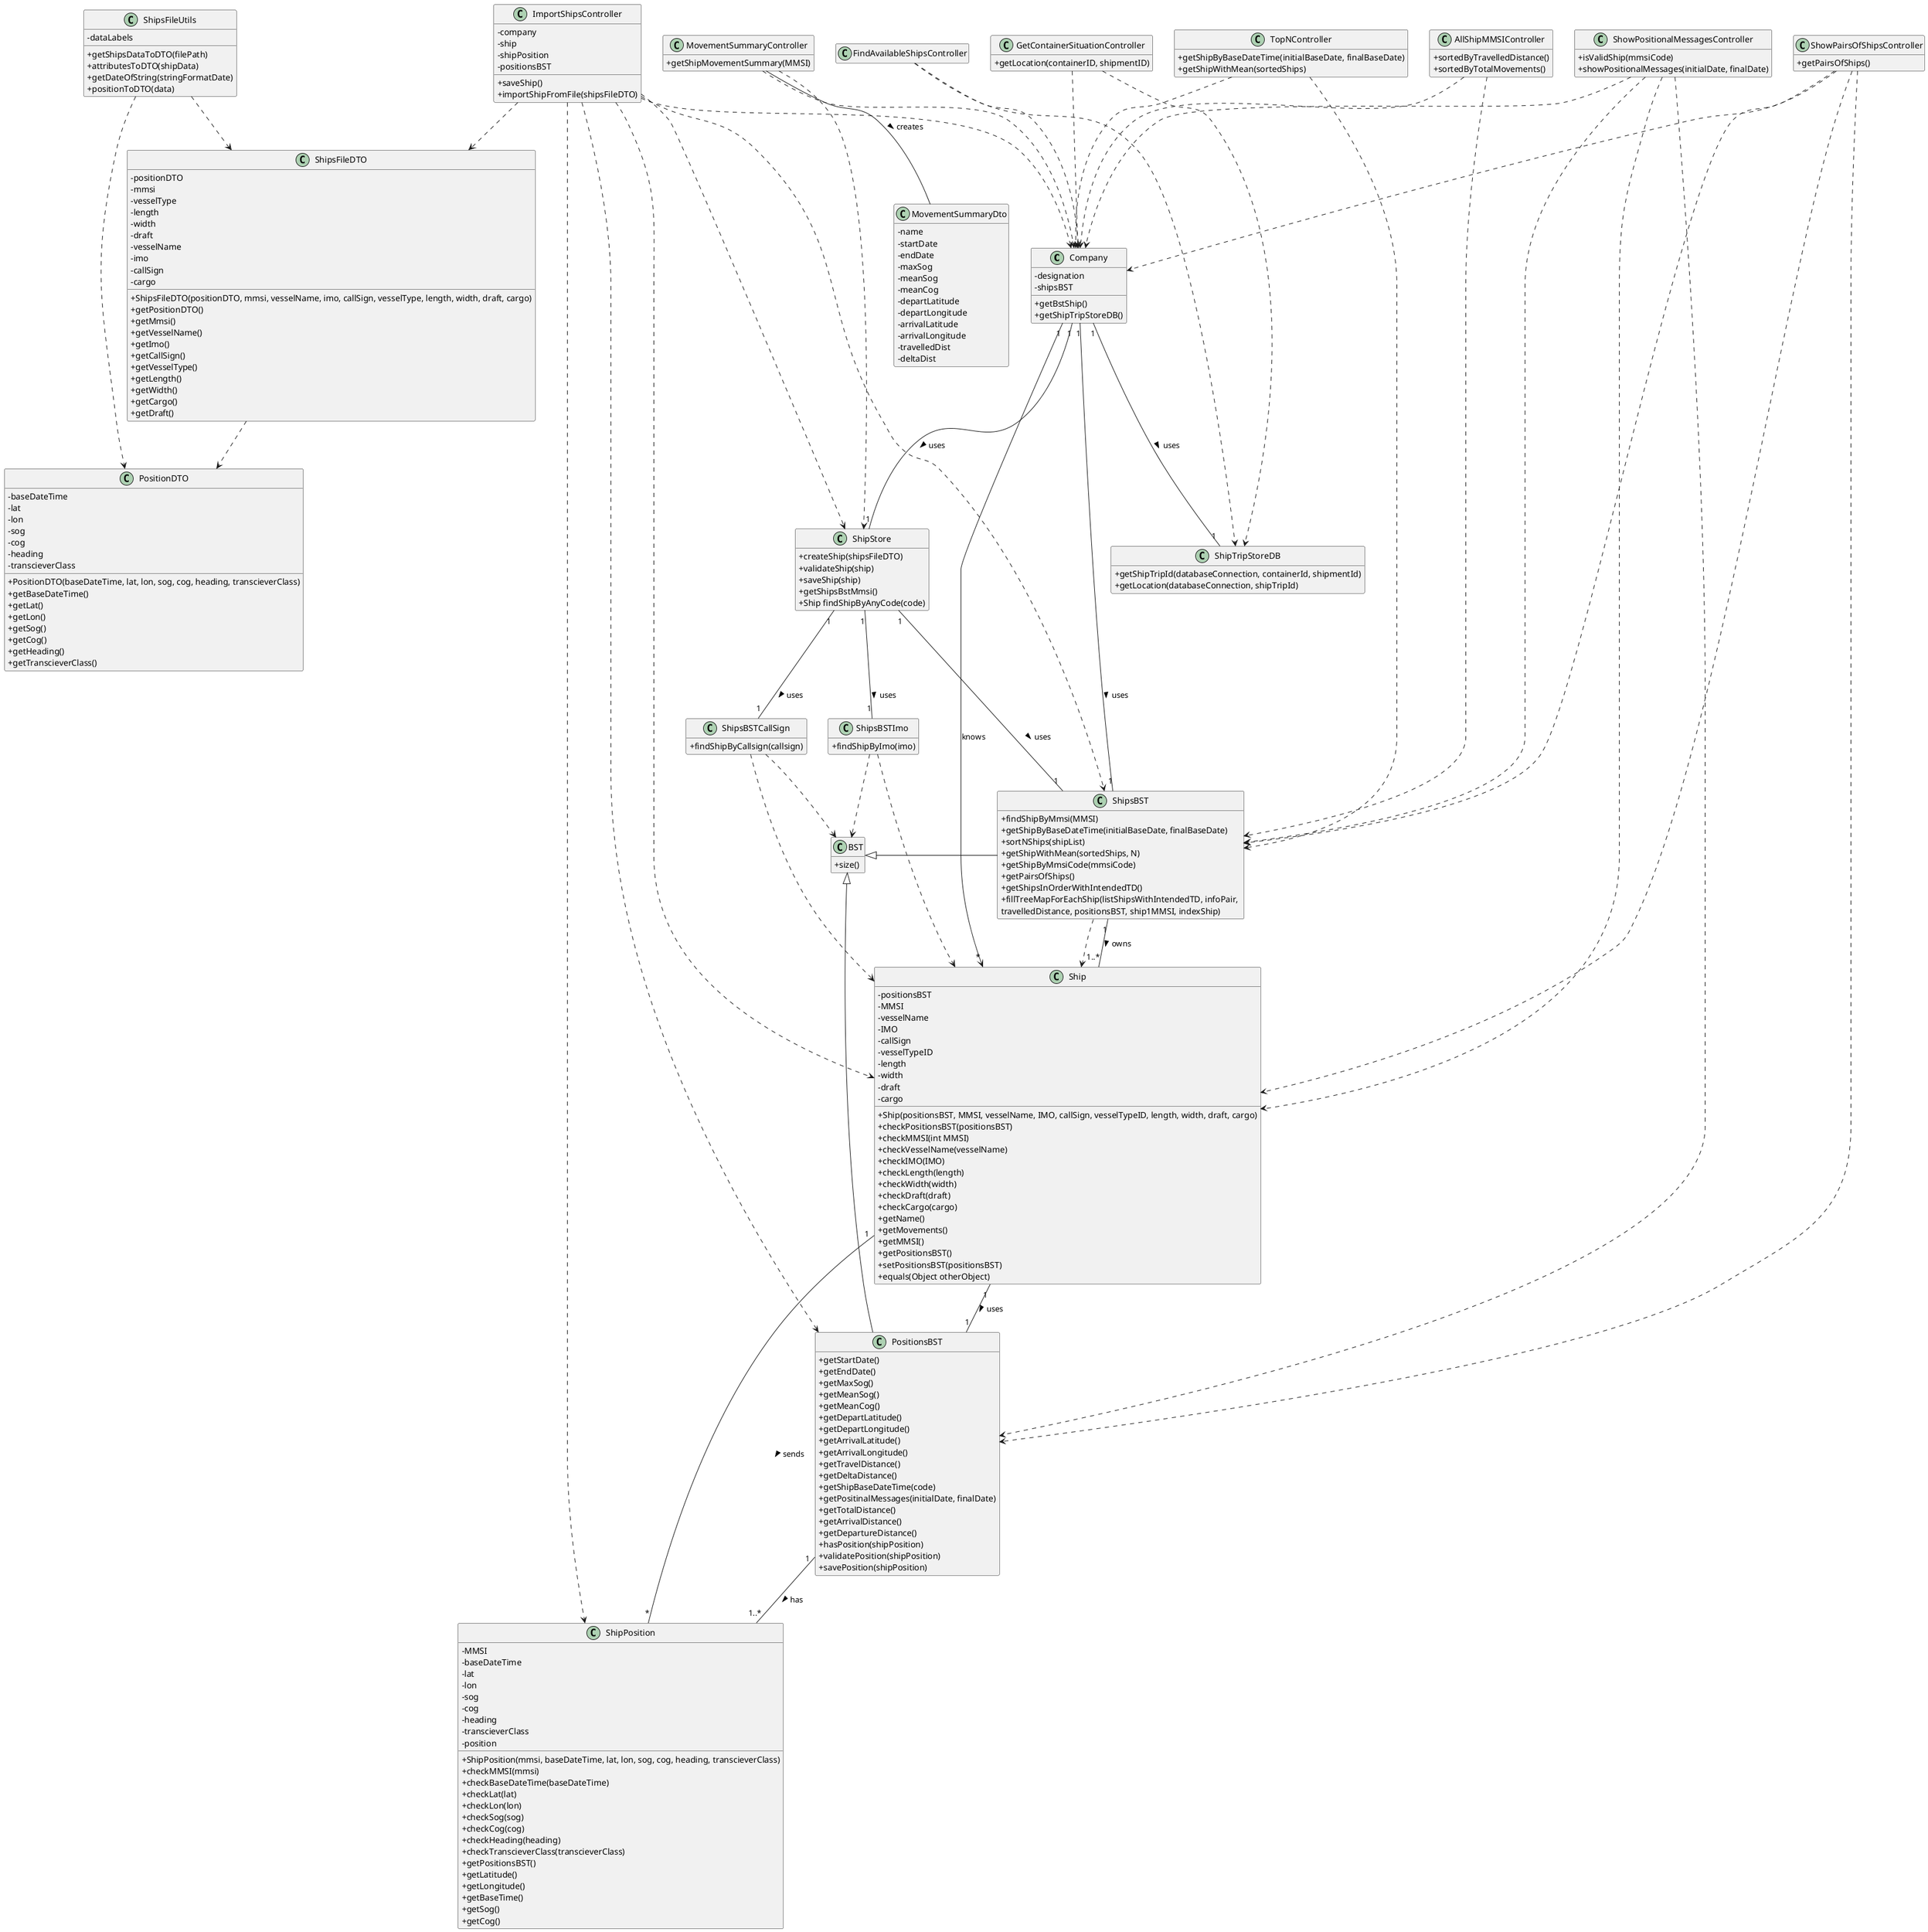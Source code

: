 @startuml
'https://plantuml.com/class-diagram

hide empty methods
hide empty attributes
'left to right direction
skinparam classAttributeIconSize 0

class Company{
    - designation
    - shipsBST
    + getBstShip()
    +getShipTripStoreDB()
}

class BST{
    + size()
}

class Ship {
    - positionsBST
    - MMSI
    - vesselName
    - IMO
    - callSign
    - vesselTypeID
    - length
    - width
    - draft
    - cargo
    + Ship(positionsBST, MMSI, vesselName, IMO, callSign, vesselTypeID, length, width, draft, cargo)
    + checkPositionsBST(positionsBST)
    + checkMMSI(int MMSI)
    + checkVesselName(vesselName)
    + checkIMO(IMO)
    + checkLength(length)
    + checkWidth(width)
    + checkDraft(draft)
    + checkCargo(cargo)
    + getName()
    + getMovements()
    + getMMSI()
    + getPositionsBST()
    + setPositionsBST(positionsBST)
    + equals(Object otherObject)
}

class ShipsBST{
    + findShipByMmsi(MMSI)
    + getShipByBaseDateTime(initialBaseDate, finalBaseDate)
    + sortNShips(shipList)
    + getShipWithMean(sortedShips, N)
    + getShipByMmsiCode(mmsiCode)
    + getPairsOfShips()
    + getShipsInOrderWithIntendedTD()
    + fillTreeMapForEachShip(listShipsWithIntendedTD, infoPair, \ntravelledDistance, positionsBST, ship1MMSI, indexShip)
}

class ShipsBSTImo{
    + findShipByImo(imo)
}
class ShipsBSTCallSign{
    + findShipByCallsign(callsign)
 }

class ShipStore{
    + createShip(shipsFileDTO)
    + validateShip(ship)
    + saveShip(ship)
    + getShipsBstMmsi()
    + Ship findShipByAnyCode(code)
}

class ShipPosition{
    - MMSI
    - baseDateTime
    - lat
    - lon
    - sog
    - cog
    - heading
    - transcieverClass
    - position
    + ShipPosition(mmsi, baseDateTime, lat, lon, sog, cog, heading, transcieverClass)
    + checkMMSI(mmsi)
    + checkBaseDateTime(baseDateTime)
    + checkLat(lat)
    + checkLon(lon)
    + checkSog(sog)
    + checkCog(cog)
    + checkHeading(heading)
    + checkTranscieverClass(transcieverClass)
    + getPositionsBST()
    + getLatitude()
    + getLongitude()
    + getBaseTime()
    + getSog()
    + getCog()
}

class PositionsBST {
    + getStartDate()
    + getEndDate()
    + getMaxSog()
    + getMeanSog()
    + getMeanCog()
    + getDepartLatitude()
    + getDepartLongitude()
    + getArrivalLatitude()
    + getArrivalLongitude()
    + getTravelDistance()
    + getDeltaDistance()
    + getShipBaseDateTime(code)
    + getPositinalMessages(initialDate, finalDate)
    + getTotalDistance()
    + getArrivalDistance()
    + getDepartureDistance()
    + hasPosition(shipPosition)
    + validatePosition(shipPosition)
    + savePosition(shipPosition)
}

class ImportShipsController {
    - company
    - ship
    - shipPosition
    - positionsBST
    + saveShip()
    + importShipFromFile(shipsFileDTO)
}

class ShipsFileDTO{
    - positionDTO
    - mmsi
    - vesselType
    - length
    - width
    - draft
    - vesselName
    - imo
    - callSign
    - cargo
    + ShipsFileDTO(positionDTO, mmsi, vesselName, imo, callSign, vesselType, length, width, draft, cargo)
    + getPositionDTO()
    + getMmsi()
    + getVesselName()
    + getImo()
    + getCallSign()
    + getVesselType()
    + getLength()
    + getWidth()
    + getCargo()
    + getDraft()
}

class PositionDTO{
    - baseDateTime
    - lat
    - lon
    - sog
    - cog
    - heading
    - transcieverClass
    + PositionDTO(baseDateTime, lat, lon, sog, cog, heading, transcieverClass)
    + getBaseDateTime()
    + getLat()
    + getLon()
    + getSog()
    + getCog()
    + getHeading()
    + getTranscieverClass()
}

class ShipsFileUtils{
    - dataLabels
    + getShipsDataToDTO(filePath)
    + attributesToDTO(shipData)
    + getDateOfString(stringFormatDate)
    + positionToDTO(data)
}

class MovementSummaryController {
    + getShipMovementSummary(MMSI)
}

class MovementSummaryDto{
    - name
    - startDate
    - endDate
    - maxSog
    - meanSog
    - meanCog
    - departLatitude
    - departLongitude
    - arrivalLatitude
    - arrivalLongitude
    - travelledDist
    - deltaDist
}

class AllShipMMSIController {
    +sortedByTravelledDistance()
    +sortedByTotalMovements()
}

class TopNController {
    +getShipByBaseDateTime(initialBaseDate, finalBaseDate)
    +getShipWithMean(sortedShips)
}

class ShowPositionalMessagesController {
    +isValidShip(mmsiCode)
    +showPositionalMessages(initialDate, finalDate)
}

class ShowPairsOfShipsController {
    +getPairsOfShips()
}

class GetContainerSituationController{
    +getLocation(containerID, shipmentID)
}

class ShipTripStoreDB {
    +getShipTripId(databaseConnection, containerId, shipmentId)
    +getLocation(databaseConnection, shipTripId)
}

MovementSummaryController ..> Company
MovementSummaryController ..> ShipStore
MovementSummaryController -- MovementSummaryDto: creates >
Company "1" --> "*" Ship : knows
Company "1" -- "1" ShipStore : uses >
ShipStore "1" -- "1" ShipsBSTCallSign : uses >
ShipStore "1" -- "1" ShipsBST : uses >
ShipStore "1" -- "1" ShipsBSTImo : uses >
ShipsBST ..> Ship
ShipsBSTImo ..> Ship
ShipsBSTCallSign ..> Ship
Ship "1" -- "*" ShipPosition : sends >
Ship "1" -- "1" PositionsBST : uses >
/'PositionsBST ..> ShipPosition'/
/'ShipsBST ..> BST'/
ShipsBSTImo ..> BST
ShipsBSTCallSign ..> BST
/'PositionsBST ..> BST'/
AllShipMMSIController ..> ShipsBST
AllShipMMSIController ..> Company
TopNController ..> ShipsBST
TopNController ..> Company
/'US103'/
Company "1" -- "1" ShipsBST : uses >
ShipsBST "1" -- "1..*" Ship : owns >
/'Ship "1" -- "1" PositionsBST : uses >'/
PositionsBST "1" -- "1..*" ShipPosition : has >
ShowPositionalMessagesController ..> Company
ShowPositionalMessagesController ..> ShipsBST
ShowPositionalMessagesController ..> Ship
ShowPositionalMessagesController ..> PositionsBST
/'US107'/
ShowPairsOfShipsController ..> Company
ShowPairsOfShipsController ..> ShipsBST
ShowPairsOfShipsController ..> Ship
ShowPairsOfShipsController ..> PositionsBST
/'US101'/
ImportShipsController ..> Company
ImportShipsController ..> ShipsBST
ImportShipsController ..> Ship
ImportShipsController ..> PositionsBST
ImportShipsController ..> ShipPosition
ImportShipsController ..> ShipStore
ShipsFileUtils ..> ShipsFileDTO
ShipsFileUtils ..> PositionDTO
ImportShipsController ..> ShipsFileDTO
ShipsFileDTO ..> PositionDTO
GetContainerSituationController ..> Company
GetContainerSituationController ..> ShipTripStoreDB
Company "1" -- "1" ShipTripStoreDB : uses >
FindAvailableShipsController ..> Company
FindAvailableShipsController ..> ShipTripStoreDB

BST <|- PositionsBST
BST <|- ShipsBST


@enduml